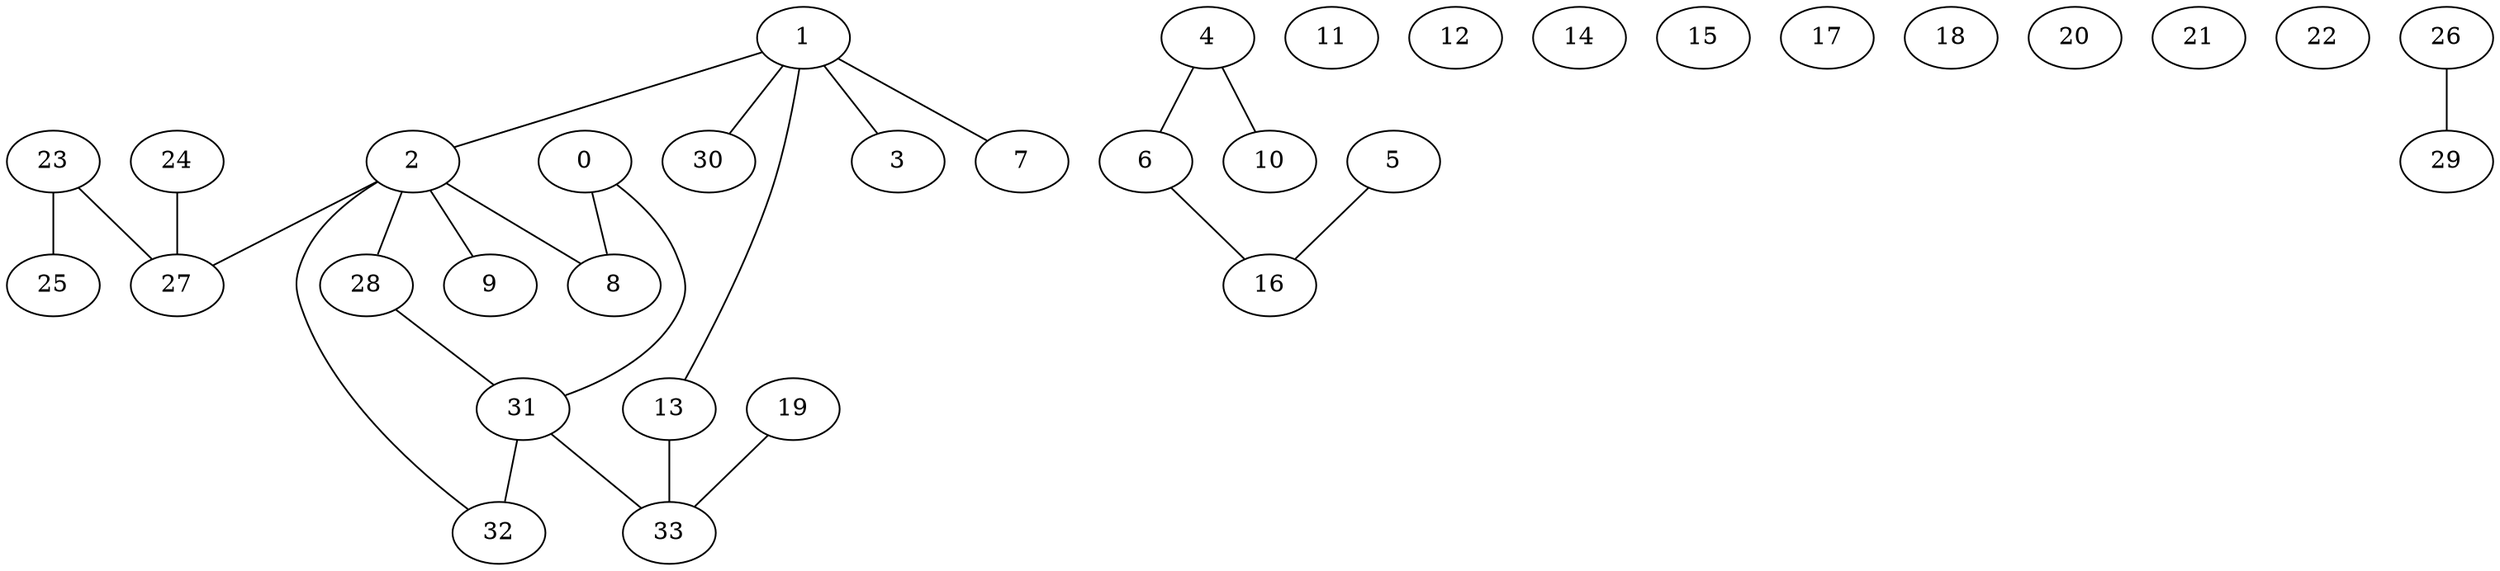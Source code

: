 graph {
	0 -- 8
	0 -- 31
	1 -- 2
	1 -- 3
	1 -- 7
	1 -- 13
	1 -- 30
	2 -- 8
	2 -- 9
	2 -- 27
	2 -- 28
	2 -- 32
	4 -- 6
	4 -- 10
	5 -- 16
	6 -- 16
	11
	12
	13 -- 33
	14
	15
	17
	18
	19 -- 33
	20
	21
	22
	23 -- 25
	23 -- 27
	24 -- 27
	26 -- 29
	28 -- 31
	31 -- 32
	31 -- 33
}
